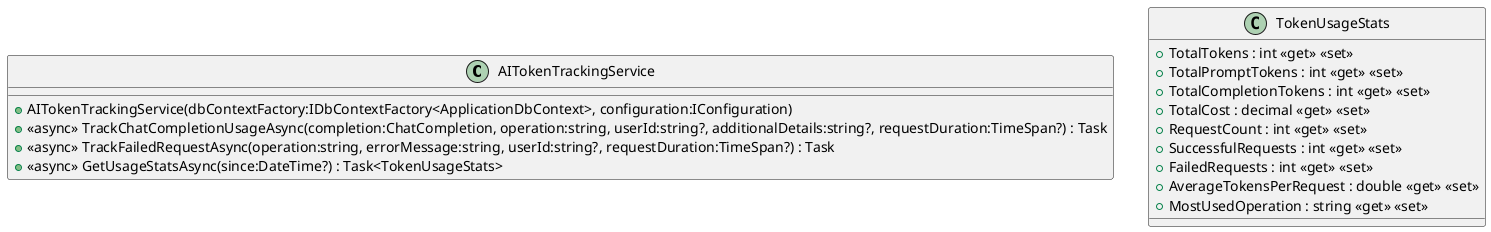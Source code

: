@startuml
class AITokenTrackingService {
    + AITokenTrackingService(dbContextFactory:IDbContextFactory<ApplicationDbContext>, configuration:IConfiguration)
    + <<async>> TrackChatCompletionUsageAsync(completion:ChatCompletion, operation:string, userId:string?, additionalDetails:string?, requestDuration:TimeSpan?) : Task
    + <<async>> TrackFailedRequestAsync(operation:string, errorMessage:string, userId:string?, requestDuration:TimeSpan?) : Task
    + <<async>> GetUsageStatsAsync(since:DateTime?) : Task<TokenUsageStats>
}
class TokenUsageStats {
    + TotalTokens : int <<get>> <<set>>
    + TotalPromptTokens : int <<get>> <<set>>
    + TotalCompletionTokens : int <<get>> <<set>>
    + TotalCost : decimal <<get>> <<set>>
    + RequestCount : int <<get>> <<set>>
    + SuccessfulRequests : int <<get>> <<set>>
    + FailedRequests : int <<get>> <<set>>
    + AverageTokensPerRequest : double <<get>> <<set>>
    + MostUsedOperation : string <<get>> <<set>>
}
@enduml
